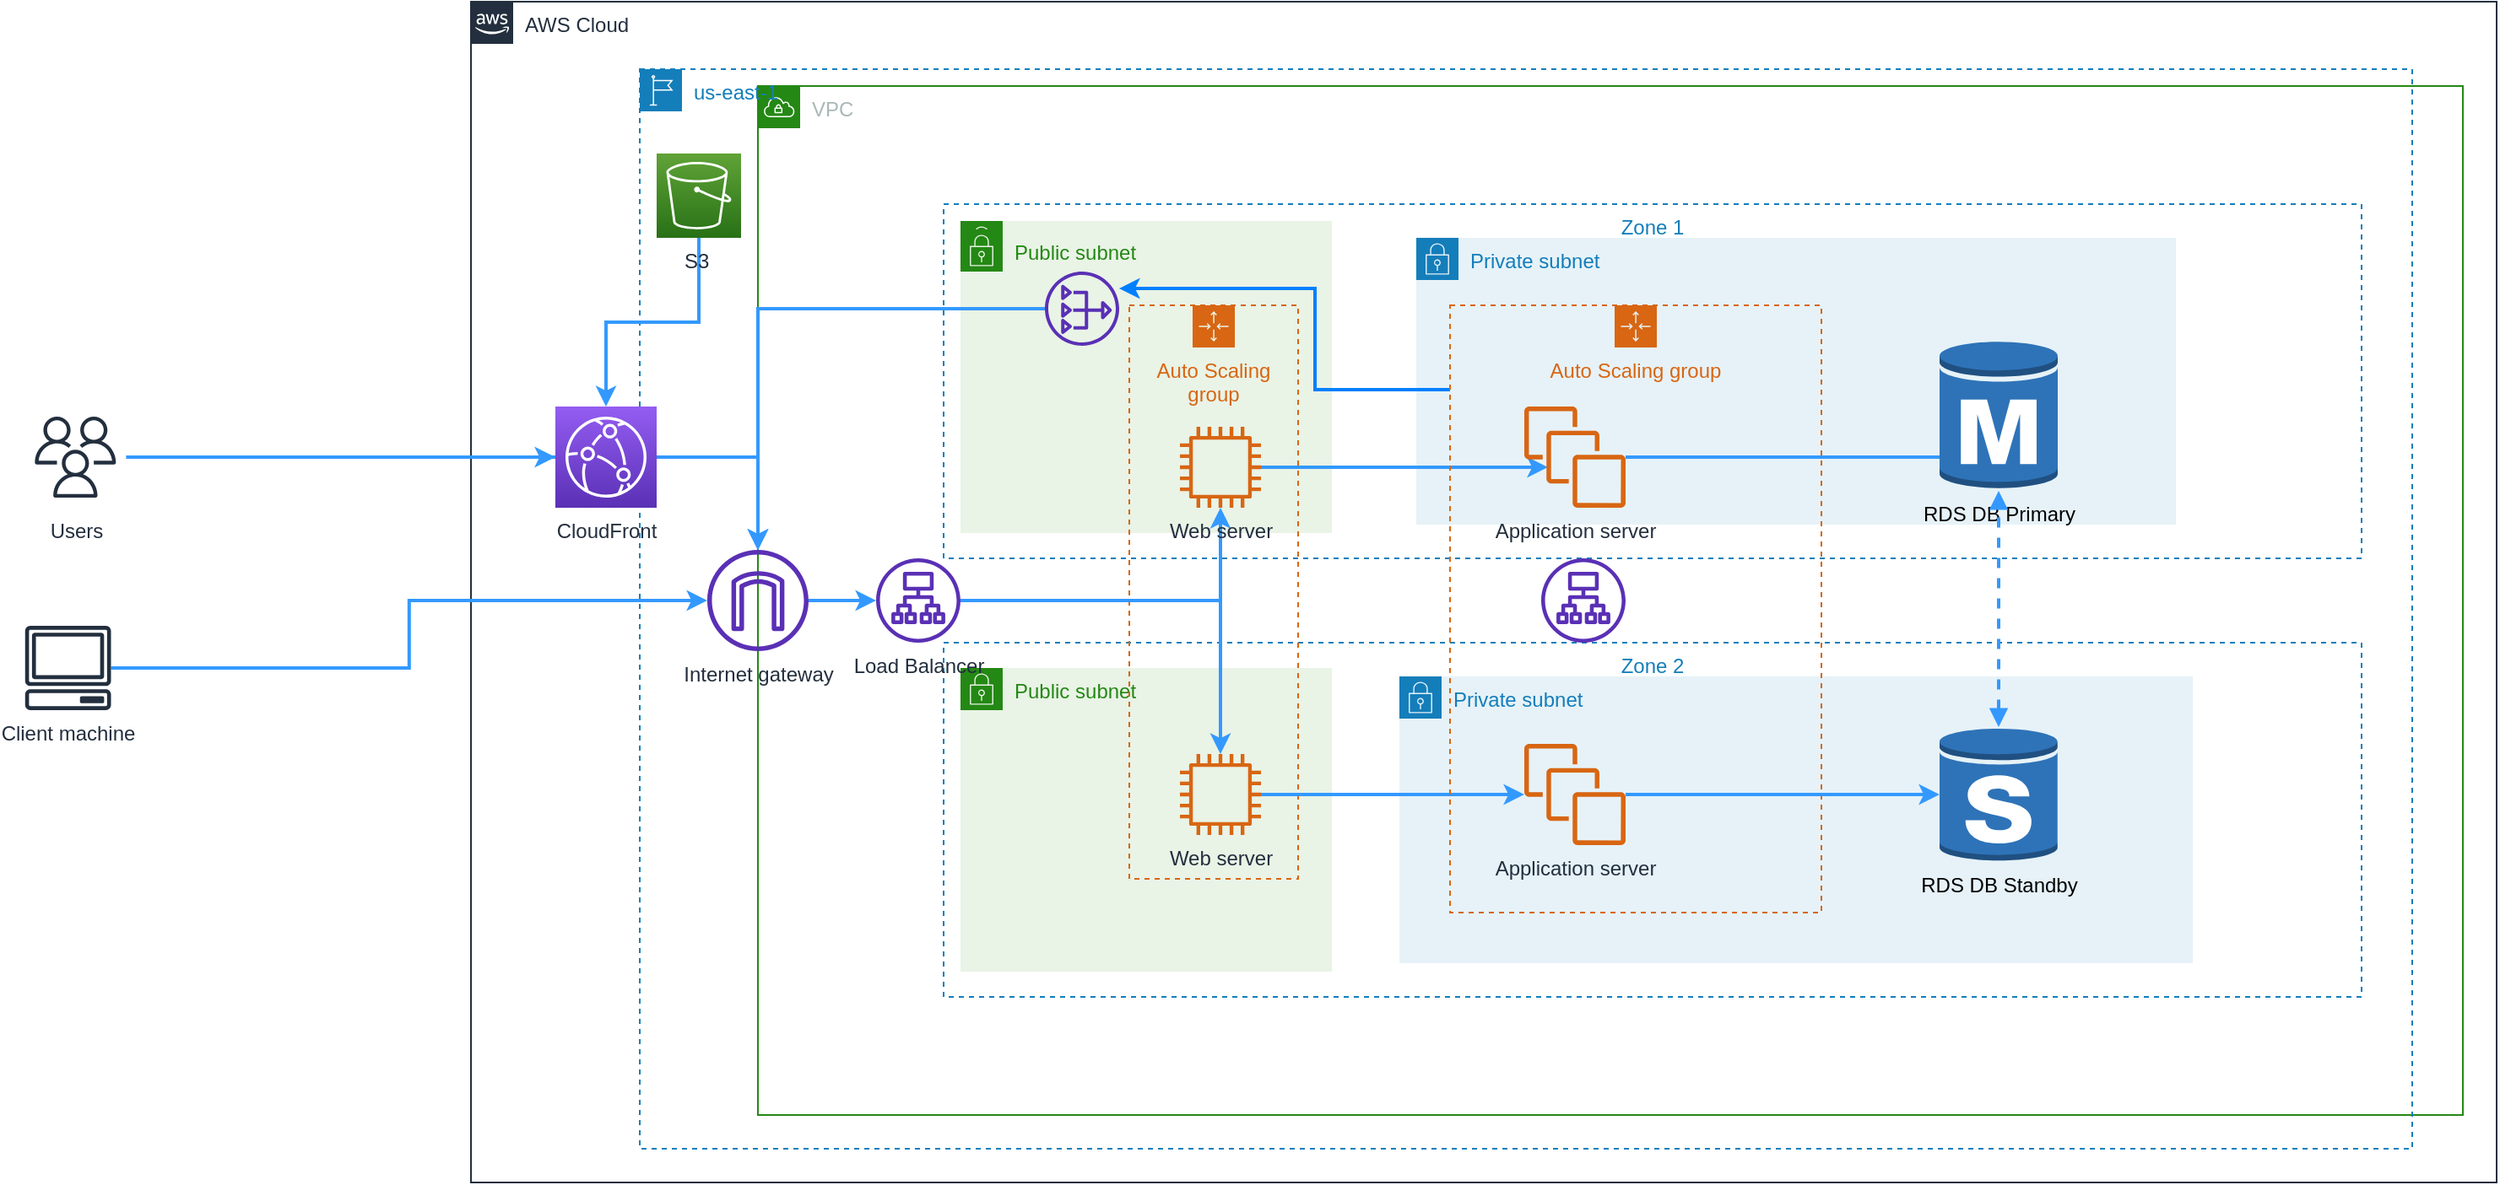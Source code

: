 <mxfile version="14.9.0" type="device"><diagram id="Xu8ufOJJPJwFhh_woZe4" name="Page-1"><mxGraphModel dx="786" dy="416" grid="1" gridSize="10" guides="1" tooltips="1" connect="1" arrows="1" fold="1" page="1" pageScale="1" pageWidth="850" pageHeight="1100" math="0" shadow="0"><root><mxCell id="0"/><mxCell id="1" parent="0"/><mxCell id="zEpiPbR1NczKSms6Ihta-1" value="AWS Cloud" style="points=[[0,0],[0.25,0],[0.5,0],[0.75,0],[1,0],[1,0.25],[1,0.5],[1,0.75],[1,1],[0.75,1],[0.5,1],[0.25,1],[0,1],[0,0.75],[0,0.5],[0,0.25]];outlineConnect=0;gradientColor=none;html=1;whiteSpace=wrap;fontSize=12;fontStyle=0;shape=mxgraph.aws4.group;grIcon=mxgraph.aws4.group_aws_cloud_alt;strokeColor=#232F3E;fillColor=none;verticalAlign=top;align=left;spacingLeft=30;fontColor=#232F3E;dashed=0;" parent="1" vertex="1"><mxGeometry x="350" y="60" width="1200" height="700" as="geometry"/></mxCell><mxCell id="zEpiPbR1NczKSms6Ihta-2" value="VPC" style="points=[[0,0],[0.25,0],[0.5,0],[0.75,0],[1,0],[1,0.25],[1,0.5],[1,0.75],[1,1],[0.75,1],[0.5,1],[0.25,1],[0,1],[0,0.75],[0,0.5],[0,0.25]];outlineConnect=0;gradientColor=none;html=1;whiteSpace=wrap;fontSize=12;fontStyle=0;shape=mxgraph.aws4.group;grIcon=mxgraph.aws4.group_vpc;strokeColor=#248814;fillColor=none;verticalAlign=top;align=left;spacingLeft=30;fontColor=#AAB7B8;dashed=0;" parent="1" vertex="1"><mxGeometry x="520" y="110" width="1010" height="610" as="geometry"/></mxCell><mxCell id="zEpiPbR1NczKSms6Ihta-3" value="us-east-1" style="points=[[0,0],[0.25,0],[0.5,0],[0.75,0],[1,0],[1,0.25],[1,0.5],[1,0.75],[1,1],[0.75,1],[0.5,1],[0.25,1],[0,1],[0,0.75],[0,0.5],[0,0.25]];outlineConnect=0;gradientColor=none;html=1;whiteSpace=wrap;fontSize=12;fontStyle=0;shape=mxgraph.aws4.group;grIcon=mxgraph.aws4.group_region;strokeColor=#147EBA;fillColor=none;verticalAlign=top;align=left;spacingLeft=30;fontColor=#147EBA;dashed=1;" parent="1" vertex="1"><mxGeometry x="450" y="100" width="1050" height="640" as="geometry"/></mxCell><mxCell id="zEpiPbR1NczKSms6Ihta-4" value="Zone 1" style="verticalAlign=top;fontStyle=0;fontColor=#147EBA;dashed=1;fillColor=none;strokeColor=#147EBA;" parent="1" vertex="1"><mxGeometry x="630" y="180" width="840" height="210" as="geometry"/></mxCell><mxCell id="zEpiPbR1NczKSms6Ihta-5" value="Zone 2" style="fillColor=none;strokeColor=#147EBA;dashed=1;verticalAlign=top;fontStyle=0;fontColor=#147EBA;" parent="1" vertex="1"><mxGeometry x="630" y="440" width="840" height="210" as="geometry"/></mxCell><mxCell id="zEpiPbR1NczKSms6Ihta-58" style="edgeStyle=orthogonalEdgeStyle;rounded=0;orthogonalLoop=1;jettySize=auto;html=1;startArrow=none;startFill=0;strokeColor=#3399FF;strokeWidth=2;" parent="1" source="zEpiPbR1NczKSms6Ihta-9" target="zEpiPbR1NczKSms6Ihta-22" edge="1"><mxGeometry relative="1" as="geometry"/></mxCell><mxCell id="zEpiPbR1NczKSms6Ihta-9" value="Client machine" style="outlineConnect=0;fontColor=#232F3E;gradientColor=none;fillColor=#232F3E;strokeColor=none;dashed=0;verticalLabelPosition=bottom;verticalAlign=top;align=center;html=1;fontSize=12;fontStyle=0;aspect=fixed;pointerEvents=1;shape=mxgraph.aws4.client;" parent="1" vertex="1"><mxGeometry x="85.66" y="430" width="51.32" height="50" as="geometry"/></mxCell><mxCell id="zEpiPbR1NczKSms6Ihta-55" style="edgeStyle=orthogonalEdgeStyle;rounded=0;orthogonalLoop=1;jettySize=auto;html=1;startArrow=none;startFill=0;strokeColor=#3399FF;strokeWidth=2;" parent="1" source="zEpiPbR1NczKSms6Ihta-10" target="zEpiPbR1NczKSms6Ihta-22" edge="1"><mxGeometry relative="1" as="geometry"/></mxCell><mxCell id="zEpiPbR1NczKSms6Ihta-56" style="edgeStyle=orthogonalEdgeStyle;rounded=0;orthogonalLoop=1;jettySize=auto;html=1;entryX=0;entryY=0.5;entryDx=0;entryDy=0;entryPerimeter=0;startArrow=none;startFill=0;strokeColor=#3399FF;strokeWidth=2;" parent="1" source="zEpiPbR1NczKSms6Ihta-10" target="zEpiPbR1NczKSms6Ihta-12" edge="1"><mxGeometry relative="1" as="geometry"/></mxCell><mxCell id="zEpiPbR1NczKSms6Ihta-10" value="Users" style="outlineConnect=0;fontColor=#232F3E;gradientColor=none;strokeColor=#232F3E;fillColor=#ffffff;dashed=0;verticalLabelPosition=bottom;verticalAlign=top;align=center;html=1;fontSize=12;fontStyle=0;aspect=fixed;shape=mxgraph.aws4.resourceIcon;resIcon=mxgraph.aws4.users;" parent="1" vertex="1"><mxGeometry x="85.66" y="300" width="60" height="60" as="geometry"/></mxCell><mxCell id="zEpiPbR1NczKSms6Ihta-13" style="edgeStyle=orthogonalEdgeStyle;rounded=0;orthogonalLoop=1;jettySize=auto;html=1;strokeColor=#3399FF;strokeWidth=2;" parent="1" source="zEpiPbR1NczKSms6Ihta-11" target="zEpiPbR1NczKSms6Ihta-12" edge="1"><mxGeometry relative="1" as="geometry"/></mxCell><mxCell id="zEpiPbR1NczKSms6Ihta-11" value="S3&amp;nbsp;" style="points=[[0,0,0],[0.25,0,0],[0.5,0,0],[0.75,0,0],[1,0,0],[0,1,0],[0.25,1,0],[0.5,1,0],[0.75,1,0],[1,1,0],[0,0.25,0],[0,0.5,0],[0,0.75,0],[1,0.25,0],[1,0.5,0],[1,0.75,0]];outlineConnect=0;fontColor=#232F3E;gradientColor=#60A337;gradientDirection=north;fillColor=#277116;strokeColor=#ffffff;dashed=0;verticalLabelPosition=bottom;verticalAlign=top;align=center;html=1;fontSize=12;fontStyle=0;aspect=fixed;shape=mxgraph.aws4.resourceIcon;resIcon=mxgraph.aws4.s3;" parent="1" vertex="1"><mxGeometry x="460" y="150" width="50" height="50" as="geometry"/></mxCell><mxCell id="zEpiPbR1NczKSms6Ihta-57" style="edgeStyle=orthogonalEdgeStyle;rounded=0;orthogonalLoop=1;jettySize=auto;html=1;startArrow=none;startFill=0;strokeColor=#3399FF;strokeWidth=2;" parent="1" source="zEpiPbR1NczKSms6Ihta-12" target="zEpiPbR1NczKSms6Ihta-22" edge="1"><mxGeometry relative="1" as="geometry"/></mxCell><mxCell id="zEpiPbR1NczKSms6Ihta-12" value="CloudFront" style="points=[[0,0,0],[0.25,0,0],[0.5,0,0],[0.75,0,0],[1,0,0],[0,1,0],[0.25,1,0],[0.5,1,0],[0.75,1,0],[1,1,0],[0,0.25,0],[0,0.5,0],[0,0.75,0],[1,0.25,0],[1,0.5,0],[1,0.75,0]];outlineConnect=0;fontColor=#232F3E;gradientColor=#945DF2;gradientDirection=north;fillColor=#5A30B5;strokeColor=#ffffff;dashed=0;verticalLabelPosition=bottom;verticalAlign=top;align=center;html=1;fontSize=12;fontStyle=0;aspect=fixed;shape=mxgraph.aws4.resourceIcon;resIcon=mxgraph.aws4.cloudfront;" parent="1" vertex="1"><mxGeometry x="400" y="300" width="60" height="60" as="geometry"/></mxCell><mxCell id="zEpiPbR1NczKSms6Ihta-14" value="Public subnet" style="points=[[0,0],[0.25,0],[0.5,0],[0.75,0],[1,0],[1,0.25],[1,0.5],[1,0.75],[1,1],[0.75,1],[0.5,1],[0.25,1],[0,1],[0,0.75],[0,0.5],[0,0.25]];outlineConnect=0;gradientColor=none;html=1;whiteSpace=wrap;fontSize=12;fontStyle=0;shape=mxgraph.aws4.group;grIcon=mxgraph.aws4.group_security_group;grStroke=0;strokeColor=#248814;fillColor=#E9F3E6;verticalAlign=top;align=left;spacingLeft=30;fontColor=#248814;dashed=0;" parent="1" vertex="1"><mxGeometry x="640" y="455" width="220" height="180" as="geometry"/></mxCell><mxCell id="zEpiPbR1NczKSms6Ihta-15" value="Public subnet" style="points=[[0,0],[0.25,0],[0.5,0],[0.75,0],[1,0],[1,0.25],[1,0.5],[1,0.75],[1,1],[0.75,1],[0.5,1],[0.25,1],[0,1],[0,0.75],[0,0.5],[0,0.25]];outlineConnect=0;gradientColor=none;html=1;whiteSpace=wrap;fontSize=12;fontStyle=0;shape=mxgraph.aws4.group;grIcon=mxgraph.aws4.group_security_group;grStroke=0;strokeColor=#248814;fillColor=#E9F3E6;verticalAlign=top;align=left;spacingLeft=30;fontColor=#248814;dashed=0;" parent="1" vertex="1"><mxGeometry x="640" y="190" width="220" height="180" as="geometry"/></mxCell><mxCell id="zEpiPbR1NczKSms6Ihta-16" value="Public subnet" style="points=[[0,0],[0.25,0],[0.5,0],[0.75,0],[1,0],[1,0.25],[1,0.5],[1,0.75],[1,1],[0.75,1],[0.5,1],[0.25,1],[0,1],[0,0.75],[0,0.5],[0,0.25]];outlineConnect=0;gradientColor=none;html=1;whiteSpace=wrap;fontSize=12;fontStyle=0;shape=mxgraph.aws4.group;grIcon=mxgraph.aws4.group_security_group;grStroke=0;strokeColor=#248814;fillColor=#E9F3E6;verticalAlign=top;align=left;spacingLeft=30;fontColor=#248814;dashed=0;" parent="1" vertex="1"><mxGeometry x="640" y="195" width="220" height="180" as="geometry"/></mxCell><mxCell id="zEpiPbR1NczKSms6Ihta-17" value="Private subnet" style="points=[[0,0],[0.25,0],[0.5,0],[0.75,0],[1,0],[1,0.25],[1,0.5],[1,0.75],[1,1],[0.75,1],[0.5,1],[0.25,1],[0,1],[0,0.75],[0,0.5],[0,0.25]];outlineConnect=0;gradientColor=none;html=1;whiteSpace=wrap;fontSize=12;fontStyle=0;shape=mxgraph.aws4.group;grIcon=mxgraph.aws4.group_security_group;grStroke=0;strokeColor=#147EBA;fillColor=#E6F2F8;verticalAlign=top;align=left;spacingLeft=30;fontColor=#147EBA;dashed=0;" parent="1" vertex="1"><mxGeometry x="900" y="460" width="470" height="170" as="geometry"/></mxCell><mxCell id="zEpiPbR1NczKSms6Ihta-18" value="Private subnet" style="points=[[0,0],[0.25,0],[0.5,0],[0.75,0],[1,0],[1,0.25],[1,0.5],[1,0.75],[1,1],[0.75,1],[0.5,1],[0.25,1],[0,1],[0,0.75],[0,0.5],[0,0.25]];outlineConnect=0;gradientColor=none;html=1;whiteSpace=wrap;fontSize=12;fontStyle=0;shape=mxgraph.aws4.group;grIcon=mxgraph.aws4.group_security_group;grStroke=0;strokeColor=#147EBA;fillColor=#E6F2F8;verticalAlign=top;align=left;spacingLeft=30;fontColor=#147EBA;dashed=0;" parent="1" vertex="1"><mxGeometry x="910" y="200" width="450" height="170" as="geometry"/></mxCell><mxCell id="zEpiPbR1NczKSms6Ihta-19" value="Auto Scaling group" style="points=[[0,0],[0.25,0],[0.5,0],[0.75,0],[1,0],[1,0.25],[1,0.5],[1,0.75],[1,1],[0.75,1],[0.5,1],[0.25,1],[0,1],[0,0.75],[0,0.5],[0,0.25]];outlineConnect=0;gradientColor=none;html=1;whiteSpace=wrap;fontSize=12;fontStyle=0;shape=mxgraph.aws4.groupCenter;grIcon=mxgraph.aws4.group_auto_scaling_group;grStroke=1;strokeColor=#D86613;fillColor=none;verticalAlign=top;align=center;fontColor=#D86613;dashed=1;spacingTop=25;" parent="1" vertex="1"><mxGeometry x="740" y="240" width="100" height="340" as="geometry"/></mxCell><mxCell id="zEpiPbR1NczKSms6Ihta-52" style="edgeStyle=orthogonalEdgeStyle;rounded=0;orthogonalLoop=1;jettySize=auto;html=1;startArrow=none;startFill=0;strokeColor=#3399FF;strokeWidth=2;" parent="1" source="zEpiPbR1NczKSms6Ihta-22" target="zEpiPbR1NczKSms6Ihta-24" edge="1"><mxGeometry relative="1" as="geometry"/></mxCell><mxCell id="zEpiPbR1NczKSms6Ihta-22" value="Internet gateway" style="outlineConnect=0;fontColor=#232F3E;gradientColor=none;fillColor=#5A30B5;strokeColor=none;dashed=0;verticalLabelPosition=bottom;verticalAlign=top;align=center;html=1;fontSize=12;fontStyle=0;aspect=fixed;pointerEvents=1;shape=mxgraph.aws4.internet_gateway;" parent="1" vertex="1"><mxGeometry x="490" y="385" width="60" height="60" as="geometry"/></mxCell><mxCell id="zEpiPbR1NczKSms6Ihta-51" style="edgeStyle=orthogonalEdgeStyle;rounded=0;orthogonalLoop=1;jettySize=auto;html=1;startArrow=none;startFill=0;strokeColor=#3399FF;strokeWidth=2;" parent="1" source="zEpiPbR1NczKSms6Ihta-23" target="zEpiPbR1NczKSms6Ihta-22" edge="1"><mxGeometry relative="1" as="geometry"/></mxCell><mxCell id="zEpiPbR1NczKSms6Ihta-23" value="" style="outlineConnect=0;fontColor=#232F3E;gradientColor=none;fillColor=#5A30B5;strokeColor=none;dashed=0;verticalLabelPosition=bottom;verticalAlign=top;align=center;html=1;fontSize=12;fontStyle=0;aspect=fixed;pointerEvents=1;shape=mxgraph.aws4.nat_gateway;" parent="1" vertex="1"><mxGeometry x="690" y="220" width="44" height="44" as="geometry"/></mxCell><mxCell id="zEpiPbR1NczKSms6Ihta-44" style="edgeStyle=orthogonalEdgeStyle;rounded=0;orthogonalLoop=1;jettySize=auto;html=1;startArrow=none;startFill=0;strokeColor=#3399FF;strokeWidth=2;" parent="1" source="zEpiPbR1NczKSms6Ihta-24" target="zEpiPbR1NczKSms6Ihta-25" edge="1"><mxGeometry relative="1" as="geometry"/></mxCell><mxCell id="zEpiPbR1NczKSms6Ihta-45" style="edgeStyle=orthogonalEdgeStyle;rounded=0;orthogonalLoop=1;jettySize=auto;html=1;startArrow=none;startFill=0;strokeColor=#3399FF;strokeWidth=2;" parent="1" source="zEpiPbR1NczKSms6Ihta-24" target="zEpiPbR1NczKSms6Ihta-26" edge="1"><mxGeometry relative="1" as="geometry"/></mxCell><mxCell id="zEpiPbR1NczKSms6Ihta-24" value="Load Balancer" style="outlineConnect=0;fontColor=#232F3E;gradientColor=none;fillColor=#5A30B5;strokeColor=none;dashed=0;verticalLabelPosition=bottom;verticalAlign=top;align=center;html=1;fontSize=12;fontStyle=0;aspect=fixed;pointerEvents=1;shape=mxgraph.aws4.application_load_balancer;" parent="1" vertex="1"><mxGeometry x="590" y="390" width="50" height="50" as="geometry"/></mxCell><mxCell id="zEpiPbR1NczKSms6Ihta-46" style="edgeStyle=orthogonalEdgeStyle;rounded=0;orthogonalLoop=1;jettySize=auto;html=1;entryX=0.233;entryY=0.6;entryDx=0;entryDy=0;entryPerimeter=0;startArrow=none;startFill=0;strokeColor=#3399FF;strokeWidth=2;" parent="1" source="zEpiPbR1NczKSms6Ihta-25" target="zEpiPbR1NczKSms6Ihta-33" edge="1"><mxGeometry relative="1" as="geometry"/></mxCell><mxCell id="zEpiPbR1NczKSms6Ihta-25" value="Web server" style="outlineConnect=0;fontColor=#232F3E;gradientColor=none;fillColor=#D86613;strokeColor=none;dashed=0;verticalLabelPosition=bottom;verticalAlign=top;align=center;html=1;fontSize=12;fontStyle=0;aspect=fixed;pointerEvents=1;shape=mxgraph.aws4.instance2;" parent="1" vertex="1"><mxGeometry x="770" y="312" width="48" height="48" as="geometry"/></mxCell><mxCell id="zEpiPbR1NczKSms6Ihta-47" style="edgeStyle=orthogonalEdgeStyle;rounded=0;orthogonalLoop=1;jettySize=auto;html=1;startArrow=none;startFill=0;strokeColor=#3399FF;strokeWidth=2;" parent="1" source="zEpiPbR1NczKSms6Ihta-26" target="zEpiPbR1NczKSms6Ihta-34" edge="1"><mxGeometry relative="1" as="geometry"/></mxCell><mxCell id="zEpiPbR1NczKSms6Ihta-26" value="Web server" style="outlineConnect=0;fontColor=#232F3E;gradientColor=none;fillColor=#D86613;strokeColor=none;dashed=0;verticalLabelPosition=bottom;verticalAlign=top;align=center;html=1;fontSize=12;fontStyle=0;aspect=fixed;pointerEvents=1;shape=mxgraph.aws4.instance2;" parent="1" vertex="1"><mxGeometry x="770" y="506" width="48" height="48" as="geometry"/></mxCell><mxCell id="rIPb2U52Dyg5ZpBA8voF-3" style="edgeStyle=orthogonalEdgeStyle;rounded=0;orthogonalLoop=1;jettySize=auto;html=1;strokeWidth=2;strokeColor=#007FFF;" edge="1" parent="1" source="zEpiPbR1NczKSms6Ihta-31" target="zEpiPbR1NczKSms6Ihta-23"><mxGeometry relative="1" as="geometry"><Array as="points"><mxPoint x="850" y="290"/><mxPoint x="850" y="230"/></Array></mxGeometry></mxCell><mxCell id="zEpiPbR1NczKSms6Ihta-31" value="Auto Scaling group" style="points=[[0,0],[0.25,0],[0.5,0],[0.75,0],[1,0],[1,0.25],[1,0.5],[1,0.75],[1,1],[0.75,1],[0.5,1],[0.25,1],[0,1],[0,0.75],[0,0.5],[0,0.25]];outlineConnect=0;gradientColor=none;html=1;whiteSpace=wrap;fontSize=12;fontStyle=0;shape=mxgraph.aws4.groupCenter;grIcon=mxgraph.aws4.group_auto_scaling_group;grStroke=1;strokeColor=#D86613;fillColor=none;verticalAlign=top;align=center;fontColor=#D86613;dashed=1;spacingTop=25;" parent="1" vertex="1"><mxGeometry x="930" y="240" width="220" height="360" as="geometry"/></mxCell><mxCell id="zEpiPbR1NczKSms6Ihta-37" style="edgeStyle=orthogonalEdgeStyle;rounded=0;orthogonalLoop=1;jettySize=auto;html=1;entryX=0.429;entryY=0.778;entryDx=0;entryDy=0;entryPerimeter=0;strokeColor=#3399FF;strokeWidth=2;" parent="1" source="zEpiPbR1NczKSms6Ihta-33" target="zEpiPbR1NczKSms6Ihta-35" edge="1"><mxGeometry relative="1" as="geometry"/></mxCell><mxCell id="zEpiPbR1NczKSms6Ihta-33" value="Application server" style="outlineConnect=0;fontColor=#232F3E;gradientColor=none;fillColor=#D86613;strokeColor=none;dashed=0;verticalLabelPosition=bottom;verticalAlign=top;align=center;html=1;fontSize=12;fontStyle=0;aspect=fixed;pointerEvents=1;shape=mxgraph.aws4.instances;" parent="1" vertex="1"><mxGeometry x="974" y="300" width="60" height="60" as="geometry"/></mxCell><mxCell id="zEpiPbR1NczKSms6Ihta-39" style="edgeStyle=orthogonalEdgeStyle;rounded=0;orthogonalLoop=1;jettySize=auto;html=1;strokeColor=#3399FF;strokeWidth=2;" parent="1" source="zEpiPbR1NczKSms6Ihta-34" target="zEpiPbR1NczKSms6Ihta-36" edge="1"><mxGeometry relative="1" as="geometry"/></mxCell><mxCell id="zEpiPbR1NczKSms6Ihta-34" value="Application server" style="outlineConnect=0;fontColor=#232F3E;gradientColor=none;fillColor=#D86613;strokeColor=none;dashed=0;verticalLabelPosition=bottom;verticalAlign=top;align=center;html=1;fontSize=12;fontStyle=0;aspect=fixed;pointerEvents=1;shape=mxgraph.aws4.instances;" parent="1" vertex="1"><mxGeometry x="974" y="500" width="60" height="60" as="geometry"/></mxCell><mxCell id="zEpiPbR1NczKSms6Ihta-35" value="RDS DB Primary" style="outlineConnect=0;dashed=0;verticalLabelPosition=bottom;verticalAlign=top;align=center;html=1;shape=mxgraph.aws3.rds_db_instance;fillColor=#2E73B8;gradientColor=none;" parent="1" vertex="1"><mxGeometry x="1220" y="260" width="70" height="90" as="geometry"/></mxCell><mxCell id="zEpiPbR1NczKSms6Ihta-36" value="RDS DB Standby" style="outlineConnect=0;dashed=0;verticalLabelPosition=bottom;verticalAlign=top;align=center;html=1;shape=mxgraph.aws3.rds_db_instance_standby_multi_az;fillColor=#2E73B8;gradientColor=none;" parent="1" vertex="1"><mxGeometry x="1220" y="490" width="70" height="80" as="geometry"/></mxCell><mxCell id="zEpiPbR1NczKSms6Ihta-43" value="" style="edgeStyle=orthogonalEdgeStyle;html=1;endArrow=block;elbow=vertical;startArrow=block;startFill=1;endFill=1;rounded=0;dashed=1;strokeWidth=2;strokeColor=#3399FF;" parent="1" source="zEpiPbR1NczKSms6Ihta-36" target="zEpiPbR1NczKSms6Ihta-35" edge="1"><mxGeometry width="100" relative="1" as="geometry"><mxPoint x="1225" y="414.5" as="sourcePoint"/><mxPoint x="1325" y="414.5" as="targetPoint"/></mxGeometry></mxCell><mxCell id="rIPb2U52Dyg5ZpBA8voF-1" value="" style="outlineConnect=0;fontColor=#232F3E;gradientColor=none;fillColor=#5A30B5;strokeColor=none;dashed=0;verticalLabelPosition=bottom;verticalAlign=top;align=center;html=1;fontSize=12;fontStyle=0;aspect=fixed;pointerEvents=1;shape=mxgraph.aws4.application_load_balancer;" vertex="1" parent="1"><mxGeometry x="984" y="390" width="50" height="50" as="geometry"/></mxCell></root></mxGraphModel></diagram></mxfile>